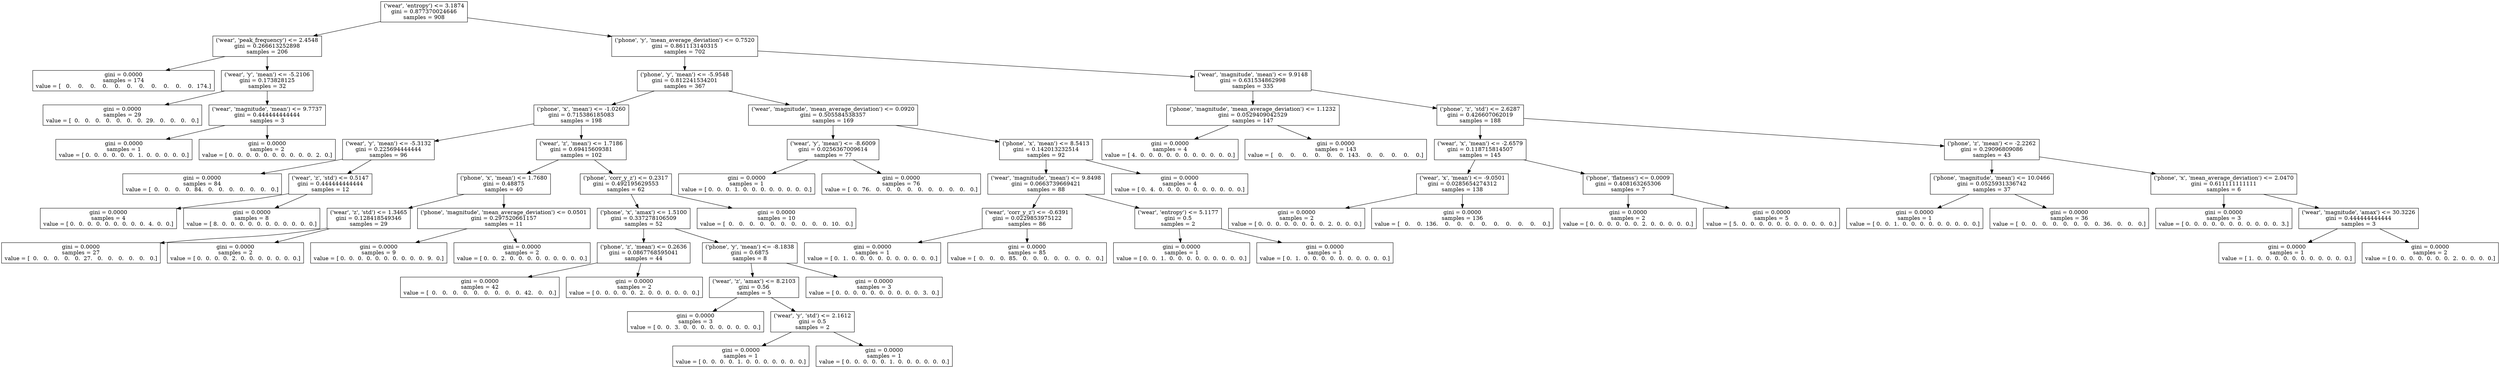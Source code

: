 digraph Tree {
0 [label="('wear', 'entropy') <= 3.1874\ngini = 0.877370024646\nsamples = 908", shape="box"] ;
1 [label="('wear', 'peak_frequency') <= 2.4548\ngini = 0.266613252898\nsamples = 206", shape="box"] ;
0 -> 1 ;
2 [label="gini = 0.0000\nsamples = 174\nvalue = [   0.    0.    0.    0.    0.    0.    0.    0.    0.    0.    0.  174.]", shape="box"] ;
1 -> 2 ;
3 [label="('wear', 'y', 'mean') <= -5.2106\ngini = 0.173828125\nsamples = 32", shape="box"] ;
1 -> 3 ;
4 [label="gini = 0.0000\nsamples = 29\nvalue = [  0.   0.   0.   0.   0.   0.   0.  29.   0.   0.   0.   0.]", shape="box"] ;
3 -> 4 ;
5 [label="('wear', 'magnitude', 'mean') <= 9.7737\ngini = 0.444444444444\nsamples = 3", shape="box"] ;
3 -> 5 ;
6 [label="gini = 0.0000\nsamples = 1\nvalue = [ 0.  0.  0.  0.  0.  0.  1.  0.  0.  0.  0.  0.]", shape="box"] ;
5 -> 6 ;
7 [label="gini = 0.0000\nsamples = 2\nvalue = [ 0.  0.  0.  0.  0.  0.  0.  0.  0.  0.  2.  0.]", shape="box"] ;
5 -> 7 ;
8 [label="('phone', 'y', 'mean_average_deviation') <= 0.7520\ngini = 0.861113140315\nsamples = 702", shape="box"] ;
0 -> 8 ;
9 [label="('phone', 'y', 'mean') <= -5.9548\ngini = 0.812241534201\nsamples = 367", shape="box"] ;
8 -> 9 ;
10 [label="('phone', 'x', 'mean') <= -1.0260\ngini = 0.715386185083\nsamples = 198", shape="box"] ;
9 -> 10 ;
11 [label="('wear', 'y', 'mean') <= -5.3132\ngini = 0.225694444444\nsamples = 96", shape="box"] ;
10 -> 11 ;
12 [label="gini = 0.0000\nsamples = 84\nvalue = [  0.   0.   0.   0.  84.   0.   0.   0.   0.   0.   0.   0.]", shape="box"] ;
11 -> 12 ;
13 [label="('wear', 'z', 'std') <= 0.5147\ngini = 0.444444444444\nsamples = 12", shape="box"] ;
11 -> 13 ;
14 [label="gini = 0.0000\nsamples = 4\nvalue = [ 0.  0.  0.  0.  0.  0.  0.  0.  0.  4.  0.  0.]", shape="box"] ;
13 -> 14 ;
15 [label="gini = 0.0000\nsamples = 8\nvalue = [ 8.  0.  0.  0.  0.  0.  0.  0.  0.  0.  0.  0.]", shape="box"] ;
13 -> 15 ;
16 [label="('wear', 'z', 'mean') <= 1.7186\ngini = 0.69415609381\nsamples = 102", shape="box"] ;
10 -> 16 ;
17 [label="('phone', 'x', 'mean') <= 1.7680\ngini = 0.48875\nsamples = 40", shape="box"] ;
16 -> 17 ;
18 [label="('wear', 'z', 'std') <= 1.3465\ngini = 0.128418549346\nsamples = 29", shape="box"] ;
17 -> 18 ;
19 [label="gini = 0.0000\nsamples = 27\nvalue = [  0.   0.   0.   0.   0.  27.   0.   0.   0.   0.   0.   0.]", shape="box"] ;
18 -> 19 ;
20 [label="gini = 0.0000\nsamples = 2\nvalue = [ 0.  0.  0.  0.  2.  0.  0.  0.  0.  0.  0.  0.]", shape="box"] ;
18 -> 20 ;
21 [label="('phone', 'magnitude', 'mean_average_deviation') <= 0.0501\ngini = 0.297520661157\nsamples = 11", shape="box"] ;
17 -> 21 ;
22 [label="gini = 0.0000\nsamples = 9\nvalue = [ 0.  0.  0.  0.  0.  0.  0.  0.  0.  0.  9.  0.]", shape="box"] ;
21 -> 22 ;
23 [label="gini = 0.0000\nsamples = 2\nvalue = [ 0.  0.  2.  0.  0.  0.  0.  0.  0.  0.  0.  0.]", shape="box"] ;
21 -> 23 ;
24 [label="('phone', 'corr_y_z') <= 0.2317\ngini = 0.492195629553\nsamples = 62", shape="box"] ;
16 -> 24 ;
25 [label="('phone', 'x', 'amax') <= 1.5100\ngini = 0.337278106509\nsamples = 52", shape="box"] ;
24 -> 25 ;
26 [label="('phone', 'z', 'mean') <= 0.2636\ngini = 0.0867768595041\nsamples = 44", shape="box"] ;
25 -> 26 ;
27 [label="gini = 0.0000\nsamples = 42\nvalue = [  0.   0.   0.   0.   0.   0.   0.   0.   0.  42.   0.   0.]", shape="box"] ;
26 -> 27 ;
28 [label="gini = 0.0000\nsamples = 2\nvalue = [ 0.  0.  0.  0.  0.  2.  0.  0.  0.  0.  0.  0.]", shape="box"] ;
26 -> 28 ;
29 [label="('phone', 'y', 'mean') <= -8.1838\ngini = 0.6875\nsamples = 8", shape="box"] ;
25 -> 29 ;
30 [label="('wear', 'z', 'amax') <= 8.2103\ngini = 0.56\nsamples = 5", shape="box"] ;
29 -> 30 ;
31 [label="gini = 0.0000\nsamples = 3\nvalue = [ 0.  0.  3.  0.  0.  0.  0.  0.  0.  0.  0.  0.]", shape="box"] ;
30 -> 31 ;
32 [label="('wear', 'y', 'std') <= 2.1612\ngini = 0.5\nsamples = 2", shape="box"] ;
30 -> 32 ;
33 [label="gini = 0.0000\nsamples = 1\nvalue = [ 0.  0.  0.  0.  1.  0.  0.  0.  0.  0.  0.  0.]", shape="box"] ;
32 -> 33 ;
34 [label="gini = 0.0000\nsamples = 1\nvalue = [ 0.  0.  0.  0.  0.  1.  0.  0.  0.  0.  0.  0.]", shape="box"] ;
32 -> 34 ;
35 [label="gini = 0.0000\nsamples = 3\nvalue = [ 0.  0.  0.  0.  0.  0.  0.  0.  0.  0.  3.  0.]", shape="box"] ;
29 -> 35 ;
36 [label="gini = 0.0000\nsamples = 10\nvalue = [  0.   0.   0.   0.   0.   0.   0.   0.   0.   0.  10.   0.]", shape="box"] ;
24 -> 36 ;
37 [label="('wear', 'magnitude', 'mean_average_deviation') <= 0.0920\ngini = 0.505584538357\nsamples = 169", shape="box"] ;
9 -> 37 ;
38 [label="('wear', 'y', 'mean') <= -8.6009\ngini = 0.0256367009614\nsamples = 77", shape="box"] ;
37 -> 38 ;
39 [label="gini = 0.0000\nsamples = 1\nvalue = [ 0.  0.  0.  1.  0.  0.  0.  0.  0.  0.  0.  0.]", shape="box"] ;
38 -> 39 ;
40 [label="gini = 0.0000\nsamples = 76\nvalue = [  0.  76.   0.   0.   0.   0.   0.   0.   0.   0.   0.   0.]", shape="box"] ;
38 -> 40 ;
41 [label="('phone', 'x', 'mean') <= 8.5413\ngini = 0.142013232514\nsamples = 92", shape="box"] ;
37 -> 41 ;
42 [label="('wear', 'magnitude', 'mean') <= 9.8498\ngini = 0.0663739669421\nsamples = 88", shape="box"] ;
41 -> 42 ;
43 [label="('wear', 'corr_y_z') <= -0.6391\ngini = 0.0229853975122\nsamples = 86", shape="box"] ;
42 -> 43 ;
44 [label="gini = 0.0000\nsamples = 1\nvalue = [ 0.  1.  0.  0.  0.  0.  0.  0.  0.  0.  0.  0.]", shape="box"] ;
43 -> 44 ;
45 [label="gini = 0.0000\nsamples = 85\nvalue = [  0.   0.   0.  85.   0.   0.   0.   0.   0.   0.   0.   0.]", shape="box"] ;
43 -> 45 ;
46 [label="('wear', 'entropy') <= 5.1177\ngini = 0.5\nsamples = 2", shape="box"] ;
42 -> 46 ;
47 [label="gini = 0.0000\nsamples = 1\nvalue = [ 0.  0.  1.  0.  0.  0.  0.  0.  0.  0.  0.  0.]", shape="box"] ;
46 -> 47 ;
48 [label="gini = 0.0000\nsamples = 1\nvalue = [ 0.  1.  0.  0.  0.  0.  0.  0.  0.  0.  0.  0.]", shape="box"] ;
46 -> 48 ;
49 [label="gini = 0.0000\nsamples = 4\nvalue = [ 0.  4.  0.  0.  0.  0.  0.  0.  0.  0.  0.  0.]", shape="box"] ;
41 -> 49 ;
50 [label="('wear', 'magnitude', 'mean') <= 9.9148\ngini = 0.631534862998\nsamples = 335", shape="box"] ;
8 -> 50 ;
51 [label="('phone', 'magnitude', 'mean_average_deviation') <= 1.1232\ngini = 0.0529409042529\nsamples = 147", shape="box"] ;
50 -> 51 ;
52 [label="gini = 0.0000\nsamples = 4\nvalue = [ 4.  0.  0.  0.  0.  0.  0.  0.  0.  0.  0.  0.]", shape="box"] ;
51 -> 52 ;
53 [label="gini = 0.0000\nsamples = 143\nvalue = [   0.    0.    0.    0.    0.    0.  143.    0.    0.    0.    0.    0.]", shape="box"] ;
51 -> 53 ;
54 [label="('phone', 'z', 'std') <= 2.6287\ngini = 0.426607062019\nsamples = 188", shape="box"] ;
50 -> 54 ;
55 [label="('wear', 'x', 'mean') <= -2.6579\ngini = 0.118715814507\nsamples = 145", shape="box"] ;
54 -> 55 ;
56 [label="('wear', 'x', 'mean') <= -9.0501\ngini = 0.0285654274312\nsamples = 138", shape="box"] ;
55 -> 56 ;
57 [label="gini = 0.0000\nsamples = 2\nvalue = [ 0.  0.  0.  0.  0.  0.  0.  0.  2.  0.  0.  0.]", shape="box"] ;
56 -> 57 ;
58 [label="gini = 0.0000\nsamples = 136\nvalue = [   0.    0.  136.    0.    0.    0.    0.    0.    0.    0.    0.    0.]", shape="box"] ;
56 -> 58 ;
59 [label="('phone', 'flatness') <= 0.0009\ngini = 0.408163265306\nsamples = 7", shape="box"] ;
55 -> 59 ;
60 [label="gini = 0.0000\nsamples = 2\nvalue = [ 0.  0.  0.  0.  0.  0.  2.  0.  0.  0.  0.  0.]", shape="box"] ;
59 -> 60 ;
61 [label="gini = 0.0000\nsamples = 5\nvalue = [ 5.  0.  0.  0.  0.  0.  0.  0.  0.  0.  0.  0.]", shape="box"] ;
59 -> 61 ;
62 [label="('phone', 'z', 'mean') <= -2.2262\ngini = 0.29096809086\nsamples = 43", shape="box"] ;
54 -> 62 ;
63 [label="('phone', 'magnitude', 'mean') <= 10.0466\ngini = 0.0525931336742\nsamples = 37", shape="box"] ;
62 -> 63 ;
64 [label="gini = 0.0000\nsamples = 1\nvalue = [ 0.  0.  1.  0.  0.  0.  0.  0.  0.  0.  0.  0.]", shape="box"] ;
63 -> 64 ;
65 [label="gini = 0.0000\nsamples = 36\nvalue = [  0.   0.   0.   0.   0.   0.   0.   0.  36.   0.   0.   0.]", shape="box"] ;
63 -> 65 ;
66 [label="('phone', 'x', 'mean_average_deviation') <= 2.0470\ngini = 0.611111111111\nsamples = 6", shape="box"] ;
62 -> 66 ;
67 [label="gini = 0.0000\nsamples = 3\nvalue = [ 0.  0.  0.  0.  0.  0.  0.  0.  0.  0.  0.  3.]", shape="box"] ;
66 -> 67 ;
68 [label="('wear', 'magnitude', 'amax') <= 30.3226\ngini = 0.444444444444\nsamples = 3", shape="box"] ;
66 -> 68 ;
69 [label="gini = 0.0000\nsamples = 1\nvalue = [ 1.  0.  0.  0.  0.  0.  0.  0.  0.  0.  0.  0.]", shape="box"] ;
68 -> 69 ;
70 [label="gini = 0.0000\nsamples = 2\nvalue = [ 0.  0.  0.  0.  0.  0.  0.  2.  0.  0.  0.  0.]", shape="box"] ;
68 -> 70 ;
}